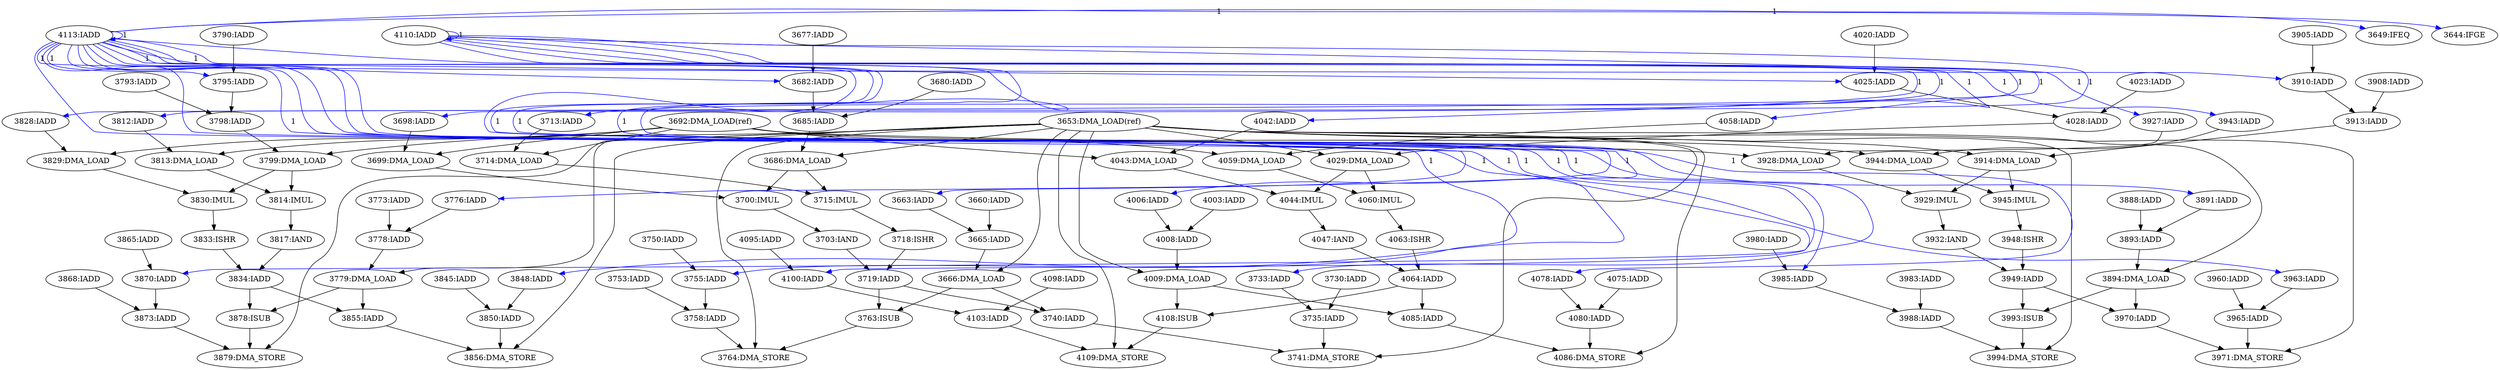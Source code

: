 digraph depgraph {
n0 [label="3755:IADD"];
n1 [label="3750:IADD"];
n1 -> n0;
n2 [label="3834:IADD"];
n3 [label="3817:IAND"];
n3 -> n2;
n4 [label="3833:ISHR"];
n4 -> n2;
n5 [label="3910:IADD"];
n6 [label="3905:IADD"];
n6 -> n5;
n7 [label="3994:DMA_STORE"];
n8 [label="3653:DMA_LOAD(ref)"];
n8 -> n7;
n9 [label="3988:IADD"];
n9 -> n7;
n10 [label="3993:ISUB"];
n10 -> n7;
n11 [label="3715:IMUL"];
n12 [label="3686:DMA_LOAD"];
n12 -> n11;
n13 [label="3714:DMA_LOAD"];
n13 -> n11;
n14 [label="4043:DMA_LOAD"];
n15 [label="3692:DMA_LOAD(ref)"];
n15 -> n14;
n16 [label="4042:IADD"];
n16 -> n14;
n17 [label="3799:DMA_LOAD"];
n8 -> n17;
n18 [label="3798:IADD"];
n18 -> n17;
n19 [label="3949:IADD"];
n20 [label="3932:IAND"];
n20 -> n19;
n21 [label="3948:ISHR"];
n21 -> n19;
n22 [label="3850:IADD"];
n23 [label="3848:IADD"];
n23 -> n22;
n24 [label="3845:IADD"];
n24 -> n22;
n25 [label="3878:ISUB"];
n26 [label="3779:DMA_LOAD"];
n26 -> n25;
n2 -> n25;
n27 [label="3795:IADD"];
n27 -> n18;
n28 [label="3793:IADD"];
n28 -> n18;
n29 [label="3665:IADD"];
n30 [label="3663:IADD"];
n30 -> n29;
n31 [label="3660:IADD"];
n31 -> n29;
n32 [label="4108:ISUB"];
n33 [label="4009:DMA_LOAD"];
n33 -> n32;
n34 [label="4064:IADD"];
n34 -> n32;
n35 [label="4100:IADD"];
n36 [label="4095:IADD"];
n36 -> n35;
n37 [label="3965:IADD"];
n38 [label="3963:IADD"];
n38 -> n37;
n39 [label="3960:IADD"];
n39 -> n37;
n40 [label="3764:DMA_STORE"];
n8 -> n40;
n41 [label="3758:IADD"];
n41 -> n40;
n42 [label="3763:ISUB"];
n42 -> n40;
n8 -> n33;
n43 [label="4008:IADD"];
n43 -> n33;
n44 [label="3718:ISHR"];
n11 -> n44;
n45 [label="3870:IADD"];
n46 [label="3865:IADD"];
n46 -> n45;
n47 [label="3879:DMA_STORE"];
n8 -> n47;
n48 [label="3873:IADD"];
n48 -> n47;
n25 -> n47;
n49 [label="3894:DMA_LOAD"];
n8 -> n49;
n50 [label="3893:IADD"];
n50 -> n49;
n51 [label="3971:DMA_STORE"];
n8 -> n51;
n37 -> n51;
n52 [label="3970:IADD"];
n52 -> n51;
n53 [label="4063:ISHR"];
n54 [label="4060:IMUL"];
n54 -> n53;
n55 [label="3985:IADD"];
n55 -> n9;
n56 [label="3983:IADD"];
n56 -> n9;
n57 [label="3719:IADD"];
n58 [label="3703:IAND"];
n58 -> n57;
n44 -> n57;
n59 [label="4109:DMA_STORE"];
n8 -> n59;
n60 [label="4103:IADD"];
n60 -> n59;
n32 -> n59;
n61 [label="3699:DMA_LOAD"];
n15 -> n61;
n62 [label="3698:IADD"];
n62 -> n61;
n63 [label="3700:IMUL"];
n63 -> n58;
n8 -> n12;
n64 [label="3685:IADD"];
n64 -> n12;
n0 -> n41;
n65 [label="3753:IADD"];
n65 -> n41;
n66 [label="3929:IMUL"];
n66 -> n20;
n15 -> n13;
n67 [label="3713:IADD"];
n67 -> n13;
n68 [label="4086:DMA_STORE"];
n8 -> n68;
n69 [label="4080:IADD"];
n69 -> n68;
n70 [label="4085:IADD"];
n70 -> n68;
n71 [label="3741:DMA_STORE"];
n8 -> n71;
n72 [label="3735:IADD"];
n72 -> n71;
n73 [label="3740:IADD"];
n73 -> n71;
n74 [label="4028:IADD"];
n75 [label="4025:IADD"];
n75 -> n74;
n76 [label="4023:IADD"];
n76 -> n74;
n77 [label="3944:DMA_LOAD"];
n15 -> n77;
n78 [label="3943:IADD"];
n78 -> n77;
n79 [label="3914:DMA_LOAD"];
n79 -> n66;
n80 [label="3928:DMA_LOAD"];
n80 -> n66;
n81 [label="3945:IMUL"];
n81 -> n21;
n82 [label="3814:IMUL"];
n82 -> n3;
n83 [label="3830:IMUL"];
n83 -> n4;
n33 -> n70;
n34 -> n70;
n84 [label="4047:IAND"];
n85 [label="4044:IMUL"];
n85 -> n84;
n12 -> n63;
n61 -> n63;
n79 -> n81;
n77 -> n81;
n35 -> n60;
n86 [label="4098:IADD"];
n86 -> n60;
n17 -> n83;
n87 [label="3829:DMA_LOAD"];
n87 -> n83;
n88 [label="4059:DMA_LOAD"];
n15 -> n88;
n89 [label="4058:IADD"];
n89 -> n88;
n90 [label="3666:DMA_LOAD"];
n90 -> n42;
n57 -> n42;
n91 [label="3980:IADD"];
n91 -> n55;
n92 [label="4020:IADD"];
n92 -> n75;
n49 -> n52;
n19 -> n52;
n45 -> n48;
n93 [label="3868:IADD"];
n93 -> n48;
n15 -> n87;
n94 [label="3828:IADD"];
n94 -> n87;
n95 [label="4029:DMA_LOAD"];
n8 -> n95;
n74 -> n95;
n96 [label="3733:IADD"];
n96 -> n72;
n97 [label="3730:IADD"];
n97 -> n72;
n98 [label="3856:DMA_STORE"];
n8 -> n98;
n22 -> n98;
n99 [label="3855:IADD"];
n99 -> n98;
n100 [label="3778:IADD"];
n101 [label="3776:IADD"];
n101 -> n100;
n102 [label="3773:IADD"];
n102 -> n100;
n103 [label="4006:IADD"];
n103 -> n43;
n104 [label="4003:IADD"];
n104 -> n43;
n105 [label="3682:IADD"];
n105 -> n64;
n106 [label="3680:IADD"];
n106 -> n64;
n107 [label="3913:IADD"];
n5 -> n107;
n108 [label="3908:IADD"];
n108 -> n107;
n8 -> n26;
n100 -> n26;
n109 [label="3891:IADD"];
n109 -> n50;
n110 [label="3888:IADD"];
n110 -> n50;
n111 [label="3677:IADD"];
n111 -> n105;
n8 -> n79;
n107 -> n79;
n84 -> n34;
n53 -> n34;
n49 -> n10;
n19 -> n10;
n8 -> n90;
n29 -> n90;
n95 -> n54;
n88 -> n54;
n95 -> n85;
n14 -> n85;
n112 [label="4078:IADD"];
n112 -> n69;
n113 [label="4075:IADD"];
n113 -> n69;
n15 -> n80;
n114 [label="3927:IADD"];
n114 -> n80;
n17 -> n82;
n115 [label="3813:DMA_LOAD"];
n115 -> n82;
n15 -> n115;
n116 [label="3812:IADD"];
n116 -> n115;
n117 [label="3790:IADD"];
n117 -> n27;
n26 -> n99;
n2 -> n99;
n90 -> n73;
n57 -> n73;
n118 [label="4110:IADD"];
n118 -> n116 [constraint=false,color=blue,label="1"];
n118 -> n118 [constraint=false,color=blue,label="1"];
n118 -> n89 [constraint=false,color=blue,label="1"];
n118 -> n16 [constraint=false,color=blue,label="1"];
n118 -> n62 [constraint=false,color=blue,label="1"];
n118 -> n114 [constraint=false,color=blue,label="1"];
n118 -> n78 [constraint=false,color=blue,label="1"];
n118 -> n67 [constraint=false,color=blue,label="1"];
n118 -> n94 [constraint=false,color=blue,label="1"];
n119 [label="4113:IADD"];
n119 -> n38 [constraint=false,color=blue,label="1"];
n119 -> n0 [constraint=false,color=blue,label="1"];
n119 -> n23 [constraint=false,color=blue,label="1"];
n119 -> n109 [constraint=false,color=blue,label="1"];
n119 -> n105 [constraint=false,color=blue,label="1"];
n120 [label="3649:IFEQ"];
n119 -> n120 [constraint=false,color=blue,label="1"];
n119 -> n30 [constraint=false,color=blue,label="1"];
n119 -> n27 [constraint=false,color=blue,label="1"];
n119 -> n35 [constraint=false,color=blue,label="1"];
n119 -> n5 [constraint=false,color=blue,label="1"];
n119 -> n119 [constraint=false,color=blue,label="1"];
n119 -> n112 [constraint=false,color=blue,label="1"];
n121 [label="3644:IFGE"];
n119 -> n121 [constraint=false,color=blue,label="1"];
n119 -> n96 [constraint=false,color=blue,label="1"];
n119 -> n103 [constraint=false,color=blue,label="1"];
n119 -> n101 [constraint=false,color=blue,label="1"];
n119 -> n45 [constraint=false,color=blue,label="1"];
n119 -> n75 [constraint=false,color=blue,label="1"];
n119 -> n55 [constraint=false,color=blue,label="1"];
}